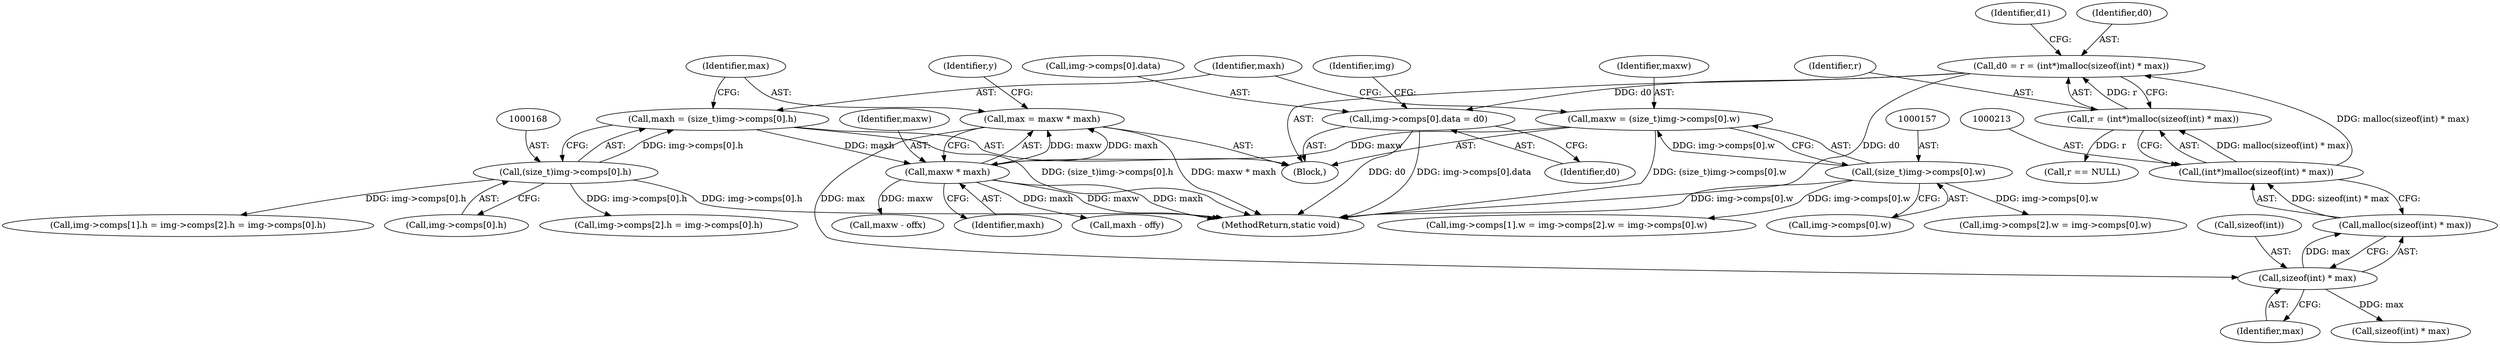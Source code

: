 digraph "0_openjpeg_15f081c89650dccee4aa4ae66f614c3fdb268767_0@pointer" {
"1000208" [label="(Call,d0 = r = (int*)malloc(sizeof(int) * max))"];
"1000210" [label="(Call,r = (int*)malloc(sizeof(int) * max))"];
"1000212" [label="(Call,(int*)malloc(sizeof(int) * max))"];
"1000214" [label="(Call,malloc(sizeof(int) * max))"];
"1000215" [label="(Call,sizeof(int) * max)"];
"1000176" [label="(Call,max = maxw * maxh)"];
"1000178" [label="(Call,maxw * maxh)"];
"1000154" [label="(Call,maxw = (size_t)img->comps[0].w)"];
"1000156" [label="(Call,(size_t)img->comps[0].w)"];
"1000165" [label="(Call,maxh = (size_t)img->comps[0].h)"];
"1000167" [label="(Call,(size_t)img->comps[0].h)"];
"1000644" [label="(Call,img->comps[0].data = d0)"];
"1000695" [label="(Call,img->comps[2].w = img->comps[0].w)"];
"1000214" [label="(Call,malloc(sizeof(int) * max))"];
"1000176" [label="(Call,max = maxw * maxh)"];
"1000211" [label="(Identifier,r)"];
"1000167" [label="(Call,(size_t)img->comps[0].h)"];
"1000652" [label="(Identifier,d0)"];
"1000156" [label="(Call,(size_t)img->comps[0].w)"];
"1000687" [label="(Call,img->comps[1].w = img->comps[2].w = img->comps[0].w)"];
"1000208" [label="(Call,d0 = r = (int*)malloc(sizeof(int) * max))"];
"1000165" [label="(Call,maxh = (size_t)img->comps[0].h)"];
"1000718" [label="(Call,img->comps[2].h = img->comps[0].h)"];
"1000710" [label="(Call,img->comps[1].h = img->comps[2].h = img->comps[0].h)"];
"1000644" [label="(Call,img->comps[0].data = d0)"];
"1000180" [label="(Identifier,maxh)"];
"1000177" [label="(Identifier,max)"];
"1000657" [label="(Identifier,img)"];
"1000178" [label="(Call,maxw * maxh)"];
"1000243" [label="(Call,r == NULL)"];
"1000210" [label="(Call,r = (int*)malloc(sizeof(int) * max))"];
"1000212" [label="(Call,(int*)malloc(sizeof(int) * max))"];
"1000218" [label="(Identifier,max)"];
"1000105" [label="(Block,)"];
"1000216" [label="(Call,sizeof(int))"];
"1000182" [label="(Identifier,y)"];
"1000275" [label="(Call,maxh - offy)"];
"1000166" [label="(Identifier,maxh)"];
"1000645" [label="(Call,img->comps[0].data)"];
"1000155" [label="(Identifier,maxw)"];
"1000263" [label="(Call,maxw - offx)"];
"1000158" [label="(Call,img->comps[0].w)"];
"1000220" [label="(Identifier,d1)"];
"1000179" [label="(Identifier,maxw)"];
"1000792" [label="(MethodReturn,static void)"];
"1000226" [label="(Call,sizeof(int) * max)"];
"1000209" [label="(Identifier,d0)"];
"1000169" [label="(Call,img->comps[0].h)"];
"1000154" [label="(Call,maxw = (size_t)img->comps[0].w)"];
"1000215" [label="(Call,sizeof(int) * max)"];
"1000208" -> "1000105"  [label="AST: "];
"1000208" -> "1000210"  [label="CFG: "];
"1000209" -> "1000208"  [label="AST: "];
"1000210" -> "1000208"  [label="AST: "];
"1000220" -> "1000208"  [label="CFG: "];
"1000208" -> "1000792"  [label="DDG: d0"];
"1000210" -> "1000208"  [label="DDG: r"];
"1000212" -> "1000208"  [label="DDG: malloc(sizeof(int) * max)"];
"1000208" -> "1000644"  [label="DDG: d0"];
"1000210" -> "1000212"  [label="CFG: "];
"1000211" -> "1000210"  [label="AST: "];
"1000212" -> "1000210"  [label="AST: "];
"1000212" -> "1000210"  [label="DDG: malloc(sizeof(int) * max)"];
"1000210" -> "1000243"  [label="DDG: r"];
"1000212" -> "1000214"  [label="CFG: "];
"1000213" -> "1000212"  [label="AST: "];
"1000214" -> "1000212"  [label="AST: "];
"1000214" -> "1000212"  [label="DDG: sizeof(int) * max"];
"1000214" -> "1000215"  [label="CFG: "];
"1000215" -> "1000214"  [label="AST: "];
"1000215" -> "1000214"  [label="DDG: max"];
"1000215" -> "1000218"  [label="CFG: "];
"1000216" -> "1000215"  [label="AST: "];
"1000218" -> "1000215"  [label="AST: "];
"1000176" -> "1000215"  [label="DDG: max"];
"1000215" -> "1000226"  [label="DDG: max"];
"1000176" -> "1000105"  [label="AST: "];
"1000176" -> "1000178"  [label="CFG: "];
"1000177" -> "1000176"  [label="AST: "];
"1000178" -> "1000176"  [label="AST: "];
"1000182" -> "1000176"  [label="CFG: "];
"1000176" -> "1000792"  [label="DDG: maxw * maxh"];
"1000178" -> "1000176"  [label="DDG: maxw"];
"1000178" -> "1000176"  [label="DDG: maxh"];
"1000178" -> "1000180"  [label="CFG: "];
"1000179" -> "1000178"  [label="AST: "];
"1000180" -> "1000178"  [label="AST: "];
"1000178" -> "1000792"  [label="DDG: maxw"];
"1000178" -> "1000792"  [label="DDG: maxh"];
"1000154" -> "1000178"  [label="DDG: maxw"];
"1000165" -> "1000178"  [label="DDG: maxh"];
"1000178" -> "1000263"  [label="DDG: maxw"];
"1000178" -> "1000275"  [label="DDG: maxh"];
"1000154" -> "1000105"  [label="AST: "];
"1000154" -> "1000156"  [label="CFG: "];
"1000155" -> "1000154"  [label="AST: "];
"1000156" -> "1000154"  [label="AST: "];
"1000166" -> "1000154"  [label="CFG: "];
"1000154" -> "1000792"  [label="DDG: (size_t)img->comps[0].w"];
"1000156" -> "1000154"  [label="DDG: img->comps[0].w"];
"1000156" -> "1000158"  [label="CFG: "];
"1000157" -> "1000156"  [label="AST: "];
"1000158" -> "1000156"  [label="AST: "];
"1000156" -> "1000792"  [label="DDG: img->comps[0].w"];
"1000156" -> "1000687"  [label="DDG: img->comps[0].w"];
"1000156" -> "1000695"  [label="DDG: img->comps[0].w"];
"1000165" -> "1000105"  [label="AST: "];
"1000165" -> "1000167"  [label="CFG: "];
"1000166" -> "1000165"  [label="AST: "];
"1000167" -> "1000165"  [label="AST: "];
"1000177" -> "1000165"  [label="CFG: "];
"1000165" -> "1000792"  [label="DDG: (size_t)img->comps[0].h"];
"1000167" -> "1000165"  [label="DDG: img->comps[0].h"];
"1000167" -> "1000169"  [label="CFG: "];
"1000168" -> "1000167"  [label="AST: "];
"1000169" -> "1000167"  [label="AST: "];
"1000167" -> "1000792"  [label="DDG: img->comps[0].h"];
"1000167" -> "1000710"  [label="DDG: img->comps[0].h"];
"1000167" -> "1000718"  [label="DDG: img->comps[0].h"];
"1000644" -> "1000105"  [label="AST: "];
"1000644" -> "1000652"  [label="CFG: "];
"1000645" -> "1000644"  [label="AST: "];
"1000652" -> "1000644"  [label="AST: "];
"1000657" -> "1000644"  [label="CFG: "];
"1000644" -> "1000792"  [label="DDG: d0"];
"1000644" -> "1000792"  [label="DDG: img->comps[0].data"];
}

